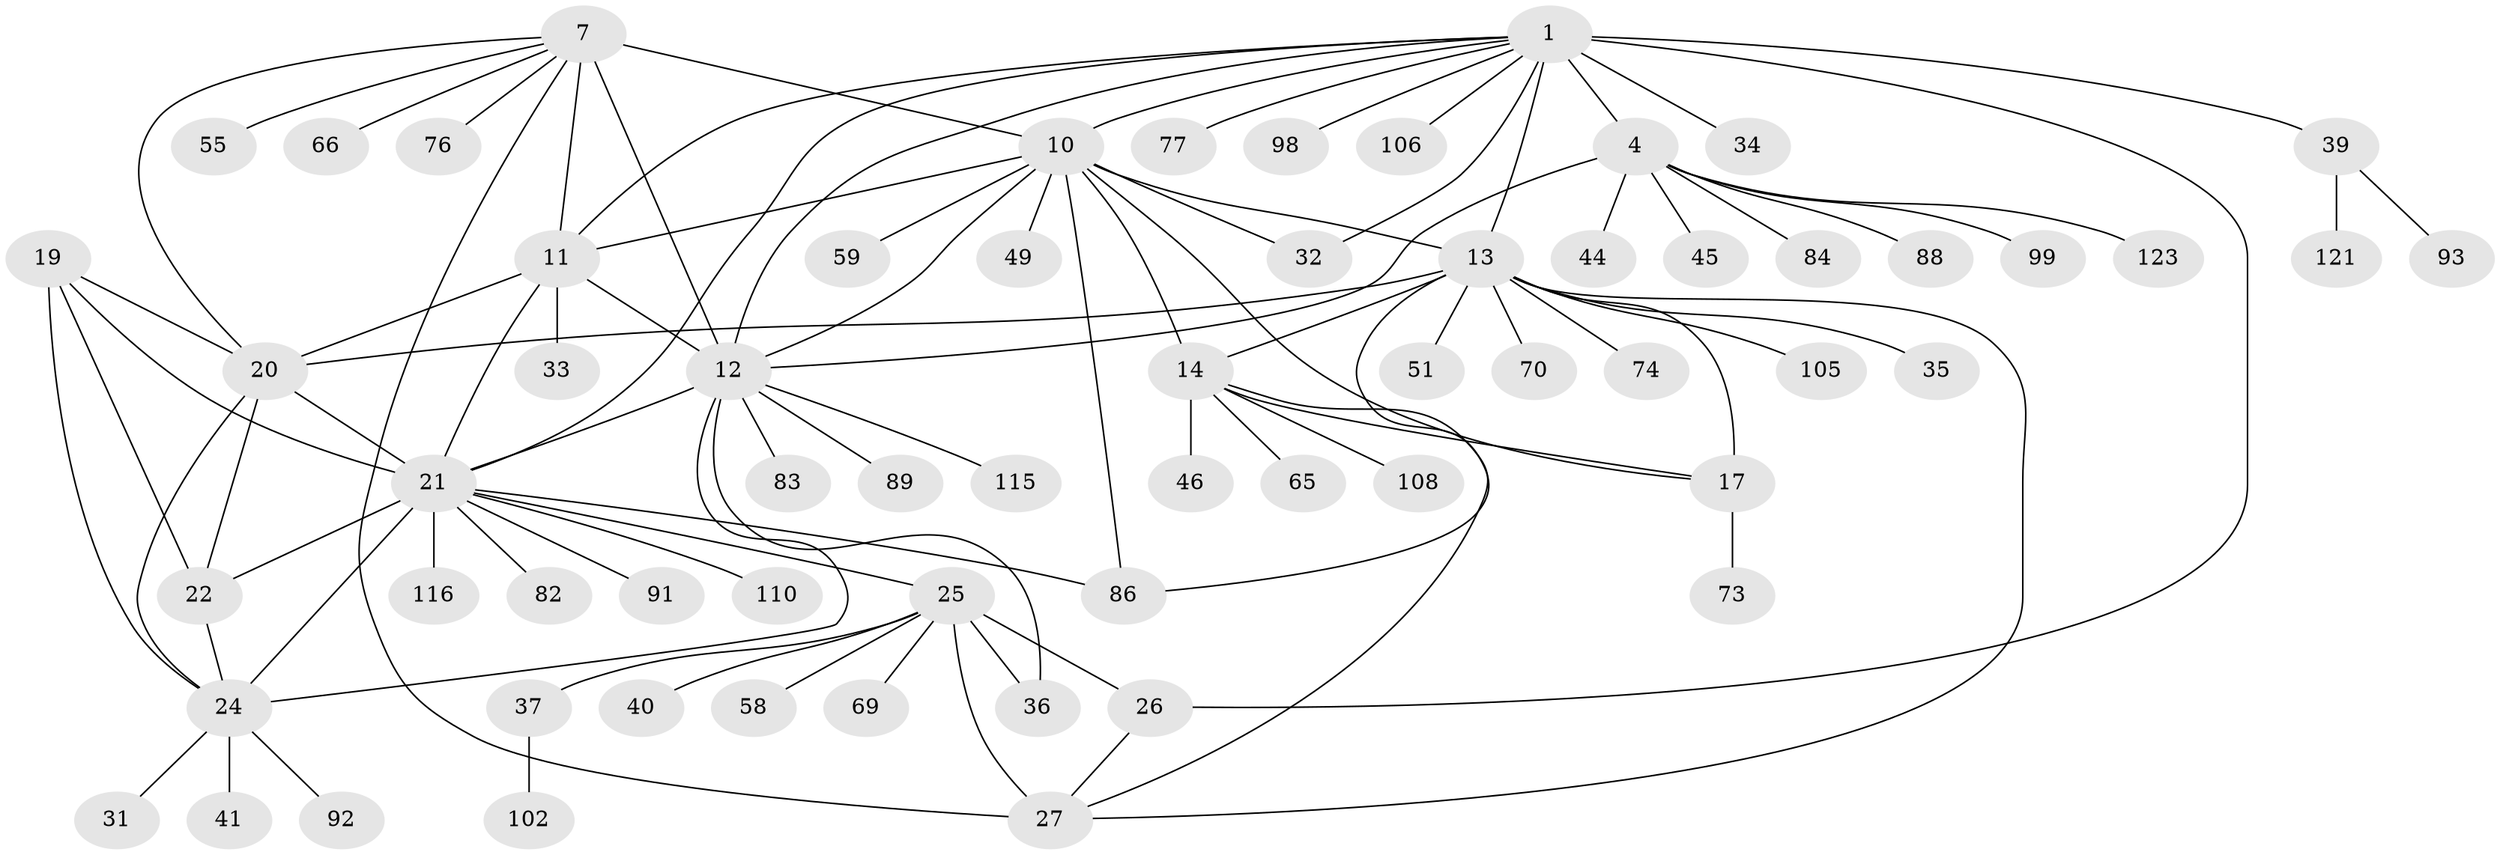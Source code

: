 // original degree distribution, {9: 0.06349206349206349, 6: 0.023809523809523808, 8: 0.047619047619047616, 12: 0.031746031746031744, 7: 0.03968253968253968, 10: 0.015873015873015872, 5: 0.015873015873015872, 13: 0.007936507936507936, 1: 0.5793650793650794, 2: 0.1349206349206349, 3: 0.03968253968253968}
// Generated by graph-tools (version 1.1) at 2025/16/03/09/25 04:16:08]
// undirected, 63 vertices, 93 edges
graph export_dot {
graph [start="1"]
  node [color=gray90,style=filled];
  1 [super="+3+2"];
  4;
  7 [super="+75+126+8"];
  10 [super="+90+60+18"];
  11 [super="+78+56+72+120"];
  12 [super="+48"];
  13 [super="+15"];
  14;
  17 [super="+47"];
  19;
  20 [super="+38+64"];
  21 [super="+71+79+23"];
  22 [super="+43+100"];
  24 [super="+62"];
  25 [super="+28+94+113+118+103+68"];
  26 [super="+101+29"];
  27 [super="+54+117"];
  31;
  32;
  33;
  34 [super="+114+61"];
  35 [super="+80+42"];
  36 [super="+119"];
  37;
  39;
  40;
  41;
  44;
  45;
  46 [super="+57"];
  49;
  51;
  55;
  58;
  59;
  65;
  66;
  69;
  70 [super="+97"];
  73;
  74;
  76;
  77;
  82;
  83;
  84;
  86 [super="+96"];
  88;
  89;
  91;
  92;
  93;
  98;
  99;
  102;
  105;
  106;
  108;
  110;
  115;
  116;
  121;
  123;
  1 -- 4 [weight=5];
  1 -- 32;
  1 -- 98;
  1 -- 106;
  1 -- 12;
  1 -- 39;
  1 -- 77;
  1 -- 34;
  1 -- 10;
  1 -- 11;
  1 -- 13;
  1 -- 21;
  1 -- 26;
  4 -- 44;
  4 -- 45;
  4 -- 84;
  4 -- 88;
  4 -- 99;
  4 -- 123;
  4 -- 12;
  7 -- 10 [weight=3];
  7 -- 11 [weight=3];
  7 -- 12 [weight=3];
  7 -- 27;
  7 -- 66;
  7 -- 20;
  7 -- 55;
  7 -- 76;
  10 -- 11;
  10 -- 12;
  10 -- 32;
  10 -- 13 [weight=3];
  10 -- 14;
  10 -- 17;
  10 -- 49;
  10 -- 86;
  10 -- 59;
  11 -- 12;
  11 -- 33;
  11 -- 20;
  11 -- 21;
  12 -- 83;
  12 -- 89;
  12 -- 115;
  12 -- 36;
  12 -- 21;
  12 -- 24;
  13 -- 14 [weight=3];
  13 -- 17 [weight=3];
  13 -- 35;
  13 -- 105;
  13 -- 70;
  13 -- 74;
  13 -- 51;
  13 -- 20;
  13 -- 86;
  13 -- 27;
  14 -- 17;
  14 -- 46;
  14 -- 65;
  14 -- 108;
  14 -- 27;
  17 -- 73;
  19 -- 20;
  19 -- 21 [weight=2];
  19 -- 22;
  19 -- 24;
  20 -- 21 [weight=2];
  20 -- 22;
  20 -- 24;
  21 -- 22 [weight=2];
  21 -- 24 [weight=2];
  21 -- 82;
  21 -- 91;
  21 -- 110;
  21 -- 116;
  21 -- 25;
  21 -- 86;
  22 -- 24;
  24 -- 31;
  24 -- 41;
  24 -- 92;
  25 -- 26 [weight=6];
  25 -- 27 [weight=3];
  25 -- 58;
  25 -- 36;
  25 -- 69;
  25 -- 37;
  25 -- 40;
  26 -- 27 [weight=2];
  37 -- 102;
  39 -- 93;
  39 -- 121;
}
